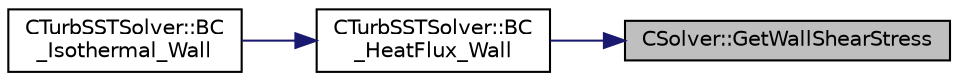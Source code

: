 digraph "CSolver::GetWallShearStress"
{
 // LATEX_PDF_SIZE
  edge [fontname="Helvetica",fontsize="10",labelfontname="Helvetica",labelfontsize="10"];
  node [fontname="Helvetica",fontsize="10",shape=record];
  rankdir="RL";
  Node1 [label="CSolver::GetWallShearStress",height=0.2,width=0.4,color="black", fillcolor="grey75", style="filled", fontcolor="black",tooltip="A virtual member."];
  Node1 -> Node2 [dir="back",color="midnightblue",fontsize="10",style="solid",fontname="Helvetica"];
  Node2 [label="CTurbSSTSolver::BC\l_HeatFlux_Wall",height=0.2,width=0.4,color="black", fillcolor="white", style="filled",URL="$classCTurbSSTSolver.html#ab12b85db2fa0f335bd94732bd450a3c7",tooltip="Impose the Navier-Stokes wall boundary condition."];
  Node2 -> Node3 [dir="back",color="midnightblue",fontsize="10",style="solid",fontname="Helvetica"];
  Node3 [label="CTurbSSTSolver::BC\l_Isothermal_Wall",height=0.2,width=0.4,color="black", fillcolor="white", style="filled",URL="$classCTurbSSTSolver.html#aacdfb401c6637c3e4e99b335b5859384",tooltip="Impose the Navier-Stokes wall boundary condition."];
}

